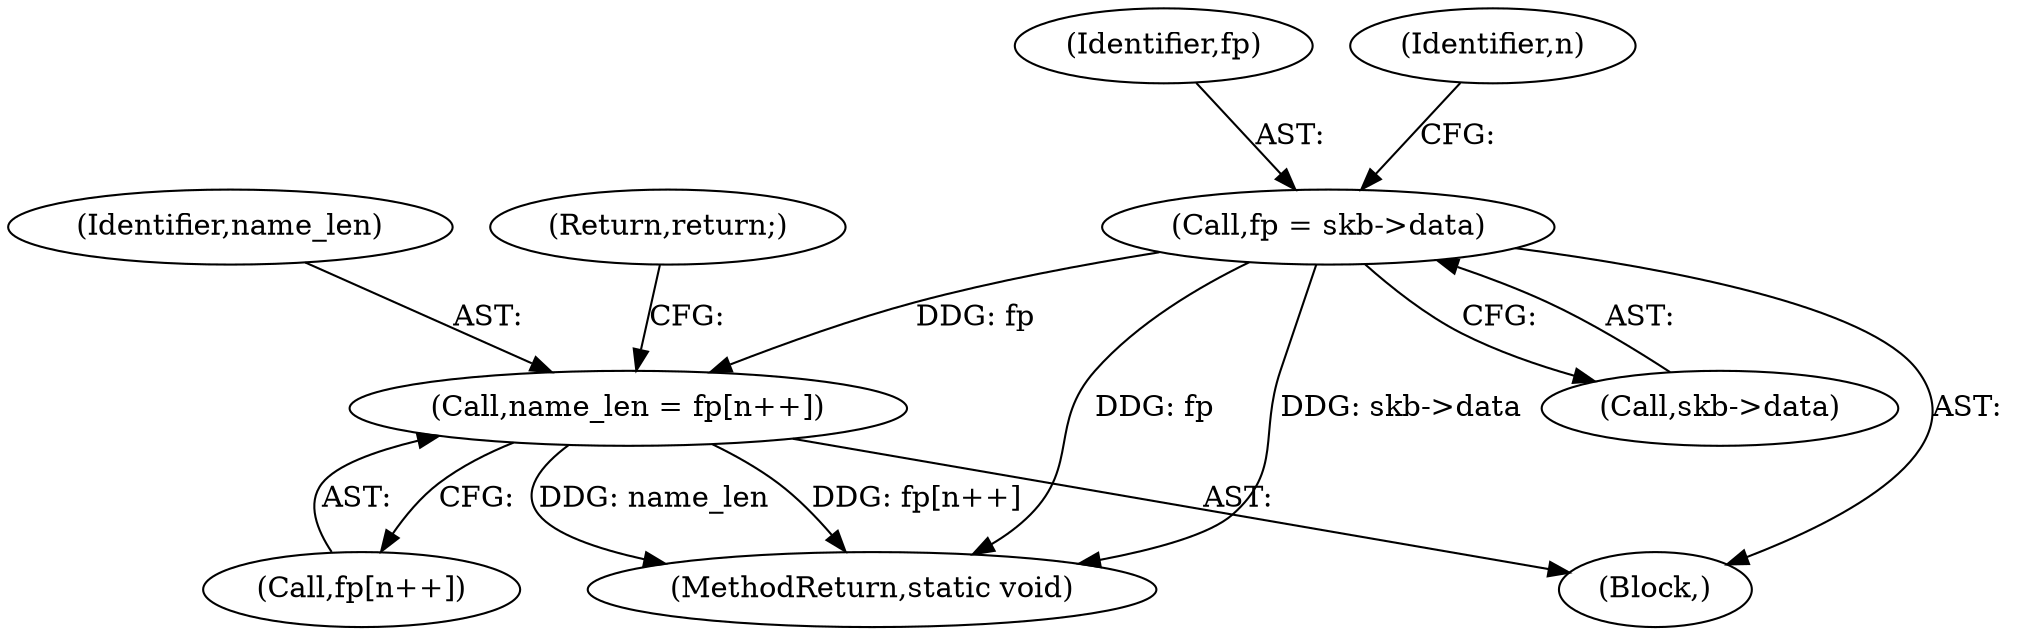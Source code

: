 digraph "0_linux_d370af0ef7951188daeb15bae75db7ba57c67846@array" {
"1000130" [label="(Call,name_len = fp[n++])"];
"1000122" [label="(Call,fp = skb->data)"];
"1000130" [label="(Call,name_len = fp[n++])"];
"1000238" [label="(MethodReturn,static void)"];
"1000132" [label="(Call,fp[n++])"];
"1000124" [label="(Call,skb->data)"];
"1000122" [label="(Call,fp = skb->data)"];
"1000123" [label="(Identifier,fp)"];
"1000106" [label="(Block,)"];
"1000128" [label="(Identifier,n)"];
"1000131" [label="(Identifier,name_len)"];
"1000136" [label="(Return,return;)"];
"1000130" -> "1000106"  [label="AST: "];
"1000130" -> "1000132"  [label="CFG: "];
"1000131" -> "1000130"  [label="AST: "];
"1000132" -> "1000130"  [label="AST: "];
"1000136" -> "1000130"  [label="CFG: "];
"1000130" -> "1000238"  [label="DDG: fp[n++]"];
"1000130" -> "1000238"  [label="DDG: name_len"];
"1000122" -> "1000130"  [label="DDG: fp"];
"1000122" -> "1000106"  [label="AST: "];
"1000122" -> "1000124"  [label="CFG: "];
"1000123" -> "1000122"  [label="AST: "];
"1000124" -> "1000122"  [label="AST: "];
"1000128" -> "1000122"  [label="CFG: "];
"1000122" -> "1000238"  [label="DDG: fp"];
"1000122" -> "1000238"  [label="DDG: skb->data"];
}
